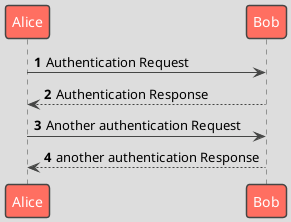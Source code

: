 @startuml
'https://plantuml.com/sequence-diagram

autonumber

!theme toy


Alice -> Bob: Authentication Request
Bob --> Alice: Authentication Response

Alice -> Bob: Another authentication Request
Alice <-- Bob: another authentication Response
@enduml